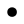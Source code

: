 strict graph {
    splines="line";
    node [margin=0 shape=point style=filled];

    0 [label="n0"]

}